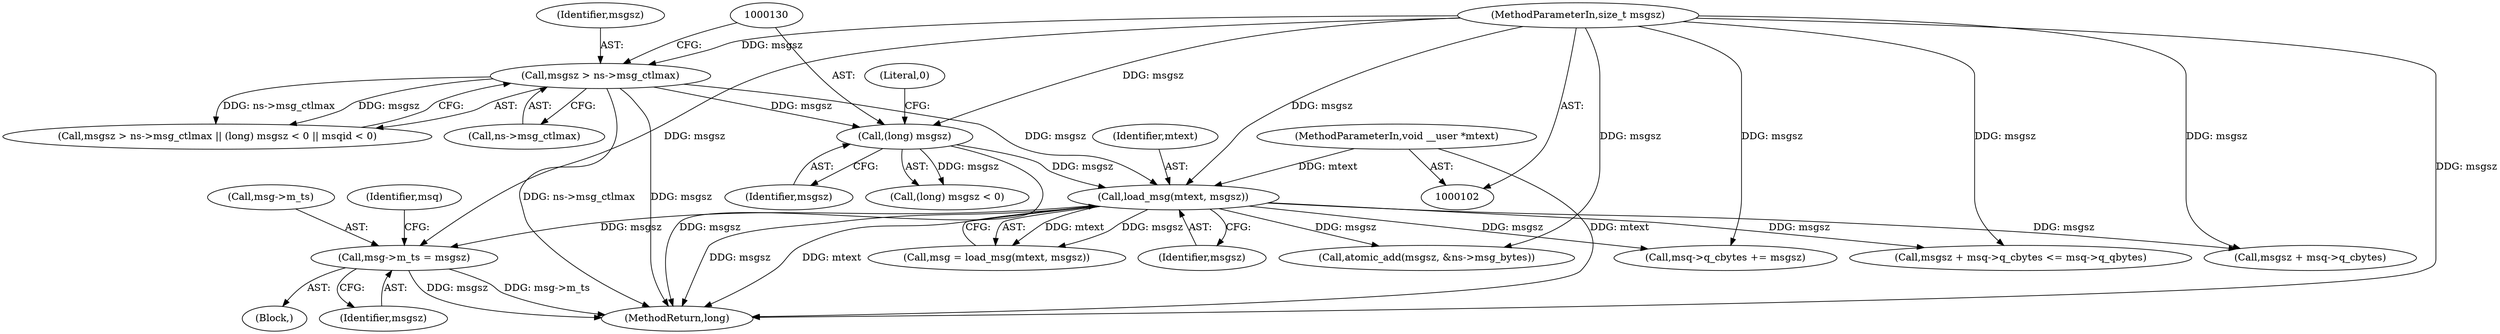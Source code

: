 digraph "0_linux_6062a8dc0517bce23e3c2f7d2fea5e22411269a3@pointer" {
"1000162" [label="(Call,msg->m_ts = msgsz)"];
"1000148" [label="(Call,load_msg(mtext, msgsz))"];
"1000105" [label="(MethodParameterIn,void __user *mtext)"];
"1000122" [label="(Call,msgsz > ns->msg_ctlmax)"];
"1000106" [label="(MethodParameterIn,size_t msgsz)"];
"1000129" [label="(Call,(long) msgsz)"];
"1000121" [label="(Call,msgsz > ns->msg_ctlmax || (long) msgsz < 0 || msqid < 0)"];
"1000208" [label="(Call,msgsz + msq->q_cbytes <= msq->q_qbytes)"];
"1000342" [label="(MethodReturn,long)"];
"1000313" [label="(Call,atomic_add(msgsz, &ns->msg_bytes))"];
"1000124" [label="(Call,ns->msg_ctlmax)"];
"1000148" [label="(Call,load_msg(mtext, msgsz))"];
"1000132" [label="(Literal,0)"];
"1000106" [label="(MethodParameterIn,size_t msgsz)"];
"1000146" [label="(Call,msg = load_msg(mtext, msgsz))"];
"1000168" [label="(Identifier,msq)"];
"1000105" [label="(MethodParameterIn,void __user *mtext)"];
"1000162" [label="(Call,msg->m_ts = msgsz)"];
"1000122" [label="(Call,msgsz > ns->msg_ctlmax)"];
"1000129" [label="(Call,(long) msgsz)"];
"1000131" [label="(Identifier,msgsz)"];
"1000304" [label="(Call,msq->q_cbytes += msgsz)"];
"1000150" [label="(Identifier,msgsz)"];
"1000209" [label="(Call,msgsz + msq->q_cbytes)"];
"1000149" [label="(Identifier,mtext)"];
"1000163" [label="(Call,msg->m_ts)"];
"1000108" [label="(Block,)"];
"1000123" [label="(Identifier,msgsz)"];
"1000166" [label="(Identifier,msgsz)"];
"1000128" [label="(Call,(long) msgsz < 0)"];
"1000162" -> "1000108"  [label="AST: "];
"1000162" -> "1000166"  [label="CFG: "];
"1000163" -> "1000162"  [label="AST: "];
"1000166" -> "1000162"  [label="AST: "];
"1000168" -> "1000162"  [label="CFG: "];
"1000162" -> "1000342"  [label="DDG: msgsz"];
"1000162" -> "1000342"  [label="DDG: msg->m_ts"];
"1000148" -> "1000162"  [label="DDG: msgsz"];
"1000106" -> "1000162"  [label="DDG: msgsz"];
"1000148" -> "1000146"  [label="AST: "];
"1000148" -> "1000150"  [label="CFG: "];
"1000149" -> "1000148"  [label="AST: "];
"1000150" -> "1000148"  [label="AST: "];
"1000146" -> "1000148"  [label="CFG: "];
"1000148" -> "1000342"  [label="DDG: mtext"];
"1000148" -> "1000342"  [label="DDG: msgsz"];
"1000148" -> "1000146"  [label="DDG: mtext"];
"1000148" -> "1000146"  [label="DDG: msgsz"];
"1000105" -> "1000148"  [label="DDG: mtext"];
"1000122" -> "1000148"  [label="DDG: msgsz"];
"1000129" -> "1000148"  [label="DDG: msgsz"];
"1000106" -> "1000148"  [label="DDG: msgsz"];
"1000148" -> "1000208"  [label="DDG: msgsz"];
"1000148" -> "1000209"  [label="DDG: msgsz"];
"1000148" -> "1000304"  [label="DDG: msgsz"];
"1000148" -> "1000313"  [label="DDG: msgsz"];
"1000105" -> "1000102"  [label="AST: "];
"1000105" -> "1000342"  [label="DDG: mtext"];
"1000122" -> "1000121"  [label="AST: "];
"1000122" -> "1000124"  [label="CFG: "];
"1000123" -> "1000122"  [label="AST: "];
"1000124" -> "1000122"  [label="AST: "];
"1000130" -> "1000122"  [label="CFG: "];
"1000121" -> "1000122"  [label="CFG: "];
"1000122" -> "1000342"  [label="DDG: msgsz"];
"1000122" -> "1000342"  [label="DDG: ns->msg_ctlmax"];
"1000122" -> "1000121"  [label="DDG: msgsz"];
"1000122" -> "1000121"  [label="DDG: ns->msg_ctlmax"];
"1000106" -> "1000122"  [label="DDG: msgsz"];
"1000122" -> "1000129"  [label="DDG: msgsz"];
"1000106" -> "1000102"  [label="AST: "];
"1000106" -> "1000342"  [label="DDG: msgsz"];
"1000106" -> "1000129"  [label="DDG: msgsz"];
"1000106" -> "1000208"  [label="DDG: msgsz"];
"1000106" -> "1000209"  [label="DDG: msgsz"];
"1000106" -> "1000304"  [label="DDG: msgsz"];
"1000106" -> "1000313"  [label="DDG: msgsz"];
"1000129" -> "1000128"  [label="AST: "];
"1000129" -> "1000131"  [label="CFG: "];
"1000130" -> "1000129"  [label="AST: "];
"1000131" -> "1000129"  [label="AST: "];
"1000132" -> "1000129"  [label="CFG: "];
"1000129" -> "1000342"  [label="DDG: msgsz"];
"1000129" -> "1000128"  [label="DDG: msgsz"];
}
